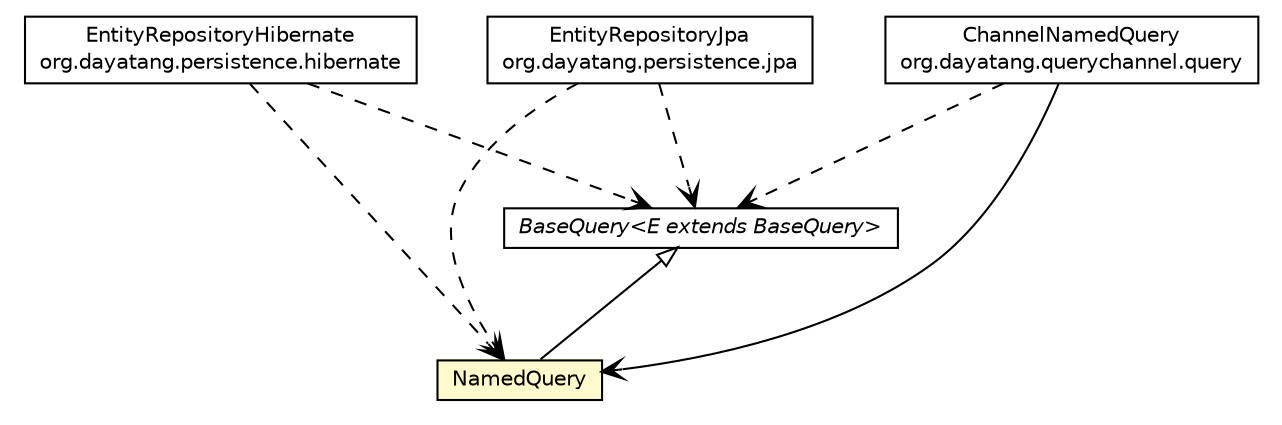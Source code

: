#!/usr/local/bin/dot
#
# Class diagram 
# Generated by UMLGraph version R5_6_6-8-g8d7759 (http://www.umlgraph.org/)
#

digraph G {
	edge [fontname="Helvetica",fontsize=10,labelfontname="Helvetica",labelfontsize=10];
	node [fontname="Helvetica",fontsize=10,shape=plaintext];
	nodesep=0.25;
	ranksep=0.5;
	// org.dayatang.domain.NamedQuery
	c68421 [label=<<table title="org.dayatang.domain.NamedQuery" border="0" cellborder="1" cellspacing="0" cellpadding="2" port="p" bgcolor="lemonChiffon" href="./NamedQuery.html">
		<tr><td><table border="0" cellspacing="0" cellpadding="1">
<tr><td align="center" balign="center"> NamedQuery </td></tr>
		</table></td></tr>
		</table>>, URL="./NamedQuery.html", fontname="Helvetica", fontcolor="black", fontsize=10.0];
	// org.dayatang.domain.BaseQuery<E extends org.dayatang.domain.BaseQuery>
	c68437 [label=<<table title="org.dayatang.domain.BaseQuery" border="0" cellborder="1" cellspacing="0" cellpadding="2" port="p" href="./BaseQuery.html">
		<tr><td><table border="0" cellspacing="0" cellpadding="1">
<tr><td align="center" balign="center"><font face="Helvetica-Oblique"> BaseQuery&lt;E extends BaseQuery&gt; </font></td></tr>
		</table></td></tr>
		</table>>, URL="./BaseQuery.html", fontname="Helvetica", fontcolor="black", fontsize=10.0];
	// org.dayatang.persistence.hibernate.EntityRepositoryHibernate
	c68545 [label=<<table title="org.dayatang.persistence.hibernate.EntityRepositoryHibernate" border="0" cellborder="1" cellspacing="0" cellpadding="2" port="p" href="../persistence/hibernate/EntityRepositoryHibernate.html">
		<tr><td><table border="0" cellspacing="0" cellpadding="1">
<tr><td align="center" balign="center"> EntityRepositoryHibernate </td></tr>
<tr><td align="center" balign="center"> org.dayatang.persistence.hibernate </td></tr>
		</table></td></tr>
		</table>>, URL="../persistence/hibernate/EntityRepositoryHibernate.html", fontname="Helvetica", fontcolor="black", fontsize=10.0];
	// org.dayatang.persistence.jpa.EntityRepositoryJpa
	c68547 [label=<<table title="org.dayatang.persistence.jpa.EntityRepositoryJpa" border="0" cellborder="1" cellspacing="0" cellpadding="2" port="p" href="../persistence/jpa/EntityRepositoryJpa.html">
		<tr><td><table border="0" cellspacing="0" cellpadding="1">
<tr><td align="center" balign="center"> EntityRepositoryJpa </td></tr>
<tr><td align="center" balign="center"> org.dayatang.persistence.jpa </td></tr>
		</table></td></tr>
		</table>>, URL="../persistence/jpa/EntityRepositoryJpa.html", fontname="Helvetica", fontcolor="black", fontsize=10.0];
	// org.dayatang.querychannel.query.ChannelNamedQuery
	c68598 [label=<<table title="org.dayatang.querychannel.query.ChannelNamedQuery" border="0" cellborder="1" cellspacing="0" cellpadding="2" port="p" href="../querychannel/query/ChannelNamedQuery.html">
		<tr><td><table border="0" cellspacing="0" cellpadding="1">
<tr><td align="center" balign="center"> ChannelNamedQuery </td></tr>
<tr><td align="center" balign="center"> org.dayatang.querychannel.query </td></tr>
		</table></td></tr>
		</table>>, URL="../querychannel/query/ChannelNamedQuery.html", fontname="Helvetica", fontcolor="black", fontsize=10.0];
	//org.dayatang.domain.NamedQuery extends org.dayatang.domain.BaseQuery<org.dayatang.domain.NamedQuery>
	c68437:p -> c68421:p [dir=back,arrowtail=empty];
	// org.dayatang.querychannel.query.ChannelNamedQuery NAVASSOC org.dayatang.domain.NamedQuery
	c68598:p -> c68421:p [taillabel="", label=" "headlabel="", fontname="Helvetica", fontcolor="black", fontsize=10.0, color="black", arrowhead=open];
	// org.dayatang.persistence.hibernate.EntityRepositoryHibernate DEPEND org.dayatang.domain.BaseQuery<E extends org.dayatang.domain.BaseQuery>
	c68545:p -> c68437:p [taillabel="", label=" "headlabel="", fontname="Helvetica", fontcolor="black", fontsize=10.0, color="black", arrowhead=open, style=dashed];
	// org.dayatang.persistence.hibernate.EntityRepositoryHibernate DEPEND org.dayatang.domain.NamedQuery
	c68545:p -> c68421:p [taillabel="", label=" "headlabel="", fontname="Helvetica", fontcolor="black", fontsize=10.0, color="black", arrowhead=open, style=dashed];
	// org.dayatang.persistence.jpa.EntityRepositoryJpa DEPEND org.dayatang.domain.NamedQuery
	c68547:p -> c68421:p [taillabel="", label=" "headlabel="", fontname="Helvetica", fontcolor="black", fontsize=10.0, color="black", arrowhead=open, style=dashed];
	// org.dayatang.persistence.jpa.EntityRepositoryJpa DEPEND org.dayatang.domain.BaseQuery<E extends org.dayatang.domain.BaseQuery>
	c68547:p -> c68437:p [taillabel="", label=" "headlabel="", fontname="Helvetica", fontcolor="black", fontsize=10.0, color="black", arrowhead=open, style=dashed];
	// org.dayatang.querychannel.query.ChannelNamedQuery DEPEND org.dayatang.domain.BaseQuery<E extends org.dayatang.domain.BaseQuery>
	c68598:p -> c68437:p [taillabel="", label=" "headlabel="", fontname="Helvetica", fontcolor="black", fontsize=10.0, color="black", arrowhead=open, style=dashed];
}

